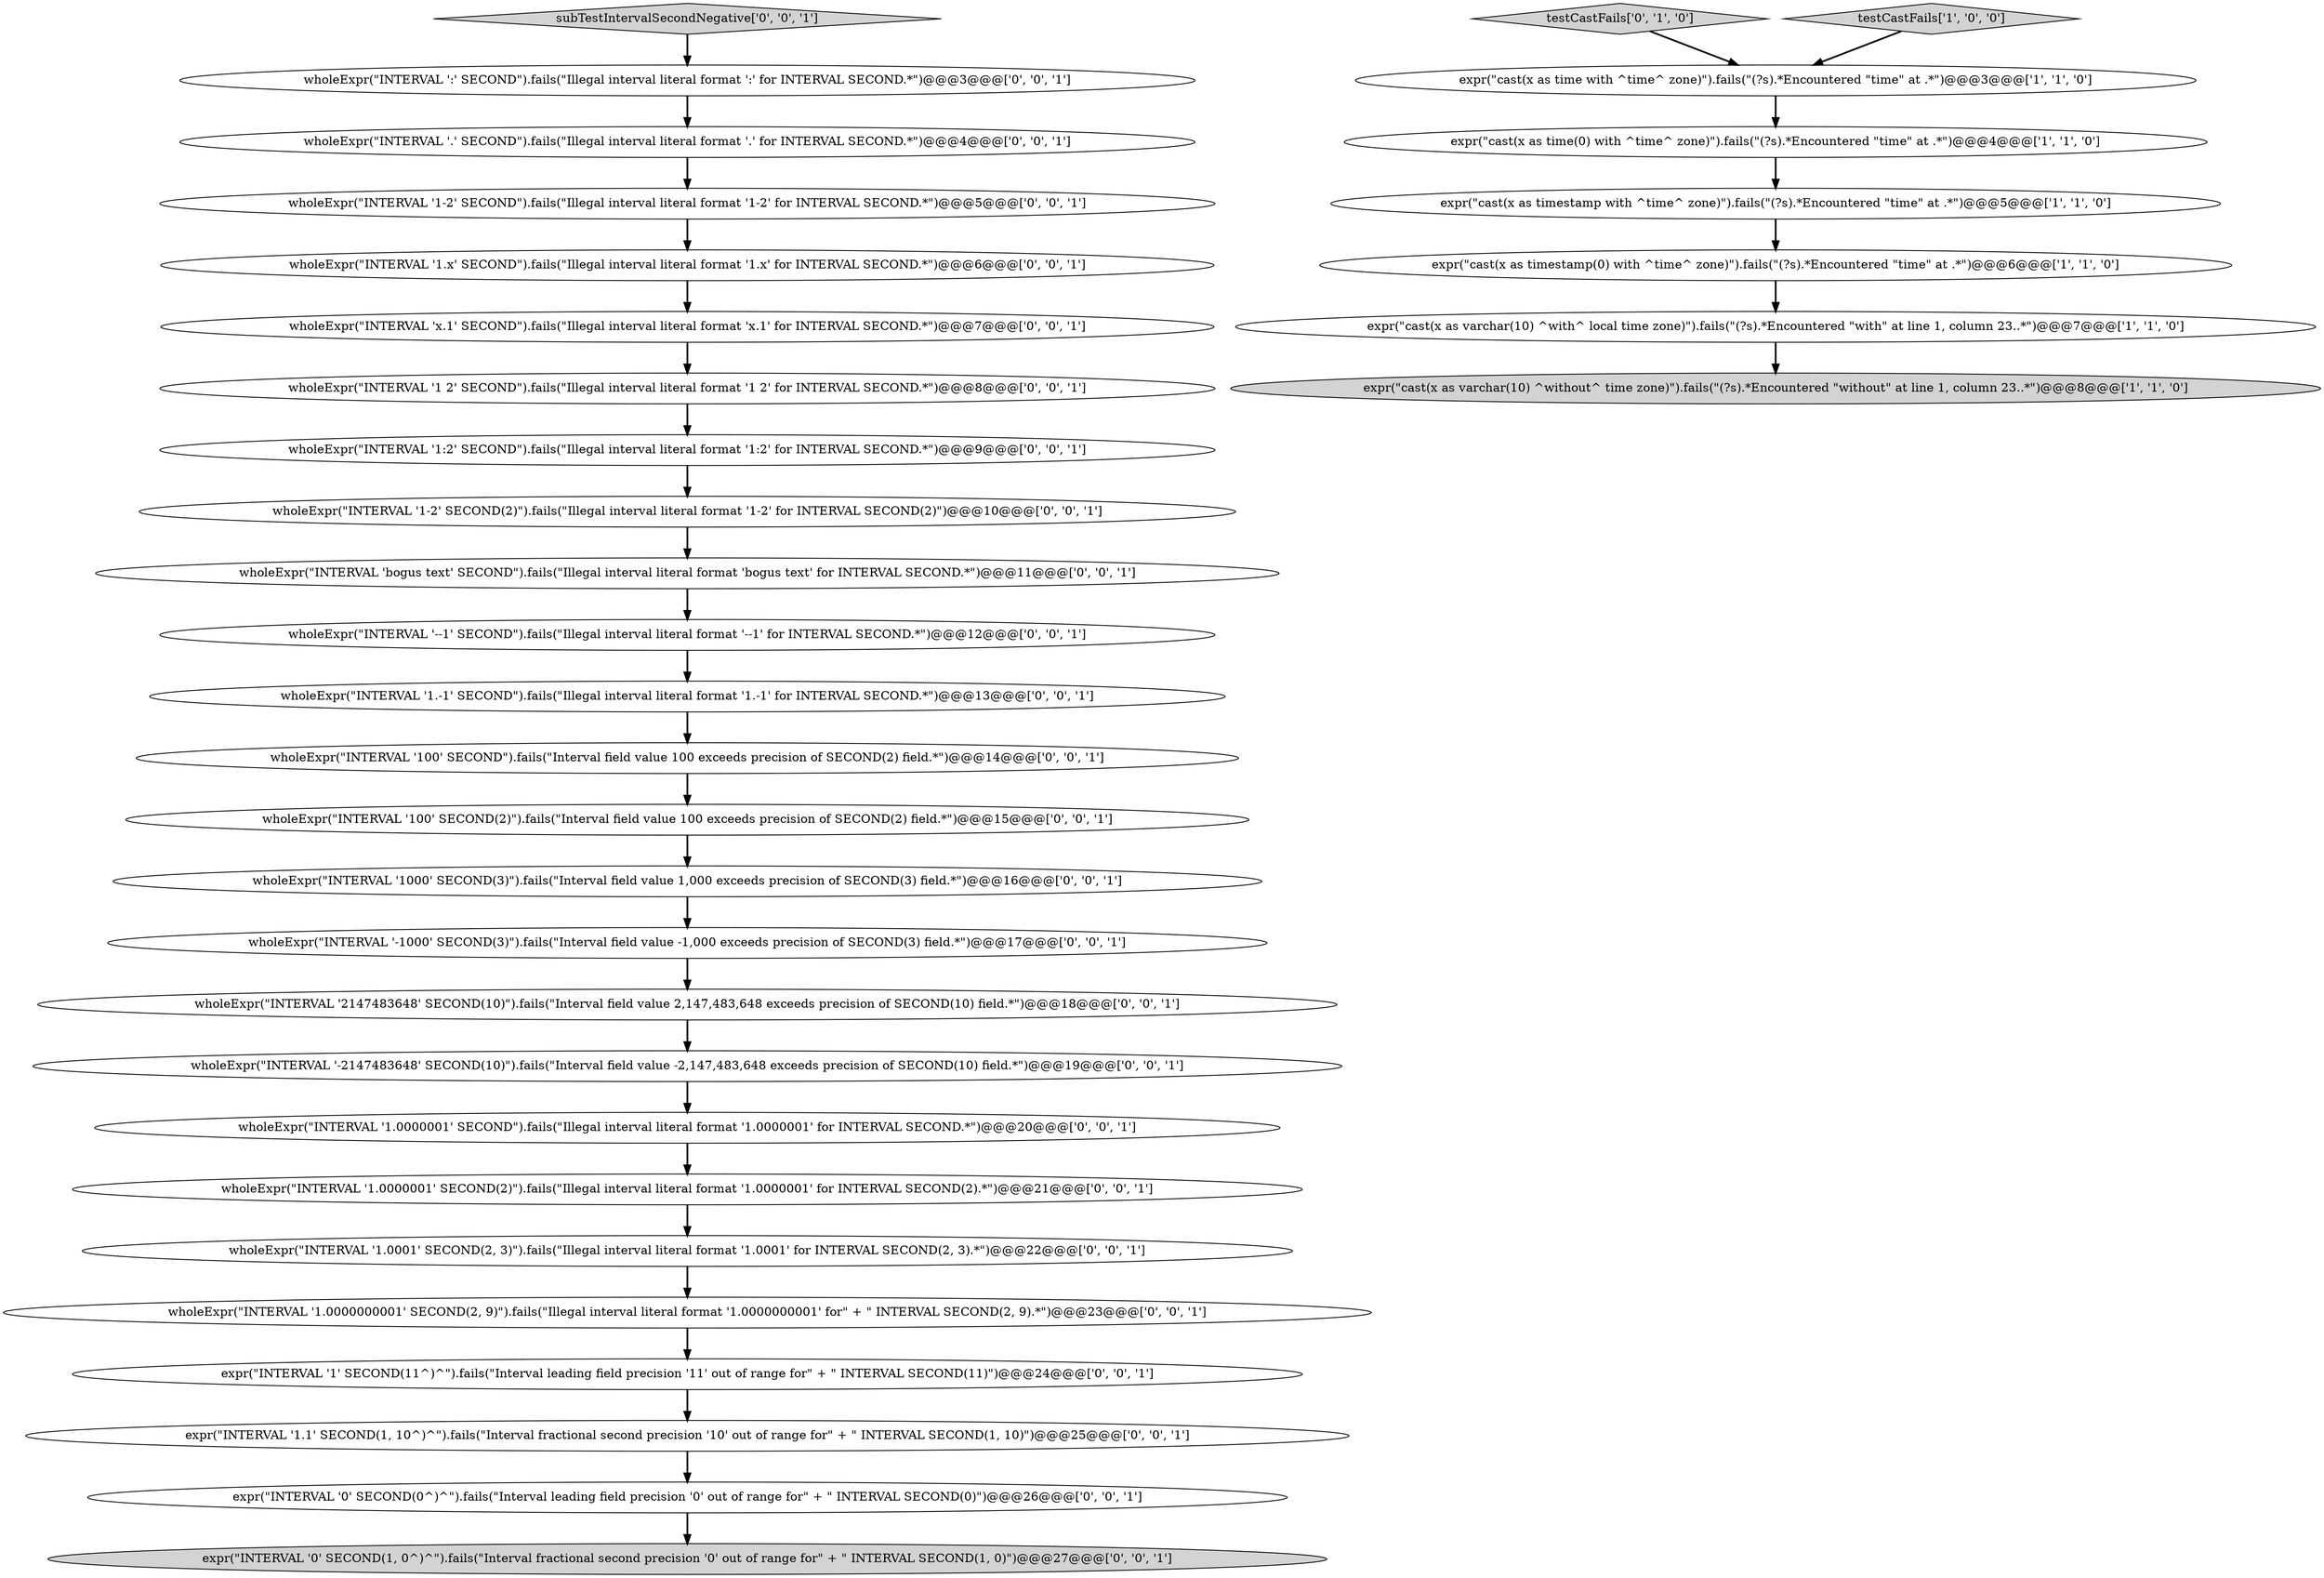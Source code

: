 digraph {
13 [style = filled, label = "wholeExpr(\"INTERVAL 'bogus text' SECOND\").fails(\"Illegal interval literal format 'bogus text' for INTERVAL SECOND.*\")@@@11@@@['0', '0', '1']", fillcolor = white, shape = ellipse image = "AAA0AAABBB3BBB"];
17 [style = filled, label = "wholeExpr(\"INTERVAL 'x.1' SECOND\").fails(\"Illegal interval literal format 'x\.1' for INTERVAL SECOND.*\")@@@7@@@['0', '0', '1']", fillcolor = white, shape = ellipse image = "AAA0AAABBB3BBB"];
25 [style = filled, label = "expr(\"INTERVAL '0' SECOND(0^)^\").fails(\"Interval leading field precision '0' out of range for\" + \" INTERVAL SECOND\(0\)\")@@@26@@@['0', '0', '1']", fillcolor = white, shape = ellipse image = "AAA0AAABBB3BBB"];
26 [style = filled, label = "subTestIntervalSecondNegative['0', '0', '1']", fillcolor = lightgray, shape = diamond image = "AAA0AAABBB3BBB"];
8 [style = filled, label = "wholeExpr(\"INTERVAL '1.0000001' SECOND\").fails(\"Illegal interval literal format '1\.0000001' for INTERVAL SECOND.*\")@@@20@@@['0', '0', '1']", fillcolor = white, shape = ellipse image = "AAA0AAABBB3BBB"];
29 [style = filled, label = "wholeExpr(\"INTERVAL '1.0000001' SECOND(2)\").fails(\"Illegal interval literal format '1\.0000001' for INTERVAL SECOND\(2\).*\")@@@21@@@['0', '0', '1']", fillcolor = white, shape = ellipse image = "AAA0AAABBB3BBB"];
14 [style = filled, label = "expr(\"INTERVAL '0' SECOND(1, 0^)^\").fails(\"Interval fractional second precision '0' out of range for\" + \" INTERVAL SECOND\(1, 0\)\")@@@27@@@['0', '0', '1']", fillcolor = lightgray, shape = ellipse image = "AAA0AAABBB3BBB"];
20 [style = filled, label = "expr(\"INTERVAL '1' SECOND(11^)^\").fails(\"Interval leading field precision '11' out of range for\" + \" INTERVAL SECOND\(11\)\")@@@24@@@['0', '0', '1']", fillcolor = white, shape = ellipse image = "AAA0AAABBB3BBB"];
3 [style = filled, label = "expr(\"cast(x as varchar(10) ^with^ local time zone)\").fails(\"(?s).*Encountered \"with\" at line 1, column 23..*\")@@@7@@@['1', '1', '0']", fillcolor = white, shape = ellipse image = "AAA0AAABBB1BBB"];
22 [style = filled, label = "wholeExpr(\"INTERVAL '1000' SECOND(3)\").fails(\"Interval field value 1,000 exceeds precision of SECOND\(3\) field.*\")@@@16@@@['0', '0', '1']", fillcolor = white, shape = ellipse image = "AAA0AAABBB3BBB"];
19 [style = filled, label = "wholeExpr(\"INTERVAL ':' SECOND\").fails(\"Illegal interval literal format ':' for INTERVAL SECOND.*\")@@@3@@@['0', '0', '1']", fillcolor = white, shape = ellipse image = "AAA0AAABBB3BBB"];
33 [style = filled, label = "wholeExpr(\"INTERVAL '1.x' SECOND\").fails(\"Illegal interval literal format '1\.x' for INTERVAL SECOND.*\")@@@6@@@['0', '0', '1']", fillcolor = white, shape = ellipse image = "AAA0AAABBB3BBB"];
23 [style = filled, label = "wholeExpr(\"INTERVAL '-1000' SECOND(3)\").fails(\"Interval field value -1,000 exceeds precision of SECOND\(3\) field.*\")@@@17@@@['0', '0', '1']", fillcolor = white, shape = ellipse image = "AAA0AAABBB3BBB"];
27 [style = filled, label = "wholeExpr(\"INTERVAL '1 2' SECOND\").fails(\"Illegal interval literal format '1 2' for INTERVAL SECOND.*\")@@@8@@@['0', '0', '1']", fillcolor = white, shape = ellipse image = "AAA0AAABBB3BBB"];
9 [style = filled, label = "wholeExpr(\"INTERVAL '1-2' SECOND\").fails(\"Illegal interval literal format '1-2' for INTERVAL SECOND.*\")@@@5@@@['0', '0', '1']", fillcolor = white, shape = ellipse image = "AAA0AAABBB3BBB"];
1 [style = filled, label = "expr(\"cast(x as timestamp(0) with ^time^ zone)\").fails(\"(?s).*Encountered \"time\" at .*\")@@@6@@@['1', '1', '0']", fillcolor = white, shape = ellipse image = "AAA0AAABBB1BBB"];
12 [style = filled, label = "wholeExpr(\"INTERVAL '100' SECOND\").fails(\"Interval field value 100 exceeds precision of SECOND\(2\) field.*\")@@@14@@@['0', '0', '1']", fillcolor = white, shape = ellipse image = "AAA0AAABBB3BBB"];
7 [style = filled, label = "testCastFails['0', '1', '0']", fillcolor = lightgray, shape = diamond image = "AAA0AAABBB2BBB"];
18 [style = filled, label = "wholeExpr(\"INTERVAL '2147483648' SECOND(10)\").fails(\"Interval field value 2,147,483,648 exceeds precision of SECOND\(10\) field.*\")@@@18@@@['0', '0', '1']", fillcolor = white, shape = ellipse image = "AAA0AAABBB3BBB"];
15 [style = filled, label = "wholeExpr(\"INTERVAL '1.0000000001' SECOND(2, 9)\").fails(\"Illegal interval literal format '1\.0000000001' for\" + \" INTERVAL SECOND\(2, 9\).*\")@@@23@@@['0', '0', '1']", fillcolor = white, shape = ellipse image = "AAA0AAABBB3BBB"];
0 [style = filled, label = "expr(\"cast(x as time with ^time^ zone)\").fails(\"(?s).*Encountered \"time\" at .*\")@@@3@@@['1', '1', '0']", fillcolor = white, shape = ellipse image = "AAA0AAABBB1BBB"];
4 [style = filled, label = "expr(\"cast(x as varchar(10) ^without^ time zone)\").fails(\"(?s).*Encountered \"without\" at line 1, column 23..*\")@@@8@@@['1', '1', '0']", fillcolor = lightgray, shape = ellipse image = "AAA0AAABBB1BBB"];
28 [style = filled, label = "wholeExpr(\"INTERVAL '100' SECOND(2)\").fails(\"Interval field value 100 exceeds precision of SECOND\(2\) field.*\")@@@15@@@['0', '0', '1']", fillcolor = white, shape = ellipse image = "AAA0AAABBB3BBB"];
30 [style = filled, label = "wholeExpr(\"INTERVAL '1-2' SECOND(2)\").fails(\"Illegal interval literal format '1-2' for INTERVAL SECOND\(2\)\")@@@10@@@['0', '0', '1']", fillcolor = white, shape = ellipse image = "AAA0AAABBB3BBB"];
5 [style = filled, label = "testCastFails['1', '0', '0']", fillcolor = lightgray, shape = diamond image = "AAA0AAABBB1BBB"];
11 [style = filled, label = "wholeExpr(\"INTERVAL '--1' SECOND\").fails(\"Illegal interval literal format '--1' for INTERVAL SECOND.*\")@@@12@@@['0', '0', '1']", fillcolor = white, shape = ellipse image = "AAA0AAABBB3BBB"];
32 [style = filled, label = "expr(\"INTERVAL '1.1' SECOND(1, 10^)^\").fails(\"Interval fractional second precision '10' out of range for\" + \" INTERVAL SECOND\(1, 10\)\")@@@25@@@['0', '0', '1']", fillcolor = white, shape = ellipse image = "AAA0AAABBB3BBB"];
16 [style = filled, label = "wholeExpr(\"INTERVAL '1.-1' SECOND\").fails(\"Illegal interval literal format '1.-1' for INTERVAL SECOND.*\")@@@13@@@['0', '0', '1']", fillcolor = white, shape = ellipse image = "AAA0AAABBB3BBB"];
10 [style = filled, label = "wholeExpr(\"INTERVAL '1:2' SECOND\").fails(\"Illegal interval literal format '1:2' for INTERVAL SECOND.*\")@@@9@@@['0', '0', '1']", fillcolor = white, shape = ellipse image = "AAA0AAABBB3BBB"];
6 [style = filled, label = "expr(\"cast(x as time(0) with ^time^ zone)\").fails(\"(?s).*Encountered \"time\" at .*\")@@@4@@@['1', '1', '0']", fillcolor = white, shape = ellipse image = "AAA0AAABBB1BBB"];
24 [style = filled, label = "wholeExpr(\"INTERVAL '.' SECOND\").fails(\"Illegal interval literal format '\.' for INTERVAL SECOND.*\")@@@4@@@['0', '0', '1']", fillcolor = white, shape = ellipse image = "AAA0AAABBB3BBB"];
21 [style = filled, label = "wholeExpr(\"INTERVAL '1.0001' SECOND(2, 3)\").fails(\"Illegal interval literal format '1\.0001' for INTERVAL SECOND\(2, 3\).*\")@@@22@@@['0', '0', '1']", fillcolor = white, shape = ellipse image = "AAA0AAABBB3BBB"];
31 [style = filled, label = "wholeExpr(\"INTERVAL '-2147483648' SECOND(10)\").fails(\"Interval field value -2,147,483,648 exceeds precision of SECOND\(10\) field.*\")@@@19@@@['0', '0', '1']", fillcolor = white, shape = ellipse image = "AAA0AAABBB3BBB"];
2 [style = filled, label = "expr(\"cast(x as timestamp with ^time^ zone)\").fails(\"(?s).*Encountered \"time\" at .*\")@@@5@@@['1', '1', '0']", fillcolor = white, shape = ellipse image = "AAA0AAABBB1BBB"];
0->6 [style = bold, label=""];
29->21 [style = bold, label=""];
12->28 [style = bold, label=""];
17->27 [style = bold, label=""];
21->15 [style = bold, label=""];
10->30 [style = bold, label=""];
31->8 [style = bold, label=""];
20->32 [style = bold, label=""];
30->13 [style = bold, label=""];
33->17 [style = bold, label=""];
25->14 [style = bold, label=""];
11->16 [style = bold, label=""];
19->24 [style = bold, label=""];
6->2 [style = bold, label=""];
26->19 [style = bold, label=""];
16->12 [style = bold, label=""];
28->22 [style = bold, label=""];
5->0 [style = bold, label=""];
1->3 [style = bold, label=""];
9->33 [style = bold, label=""];
13->11 [style = bold, label=""];
8->29 [style = bold, label=""];
32->25 [style = bold, label=""];
27->10 [style = bold, label=""];
2->1 [style = bold, label=""];
7->0 [style = bold, label=""];
15->20 [style = bold, label=""];
24->9 [style = bold, label=""];
23->18 [style = bold, label=""];
18->31 [style = bold, label=""];
22->23 [style = bold, label=""];
3->4 [style = bold, label=""];
}
